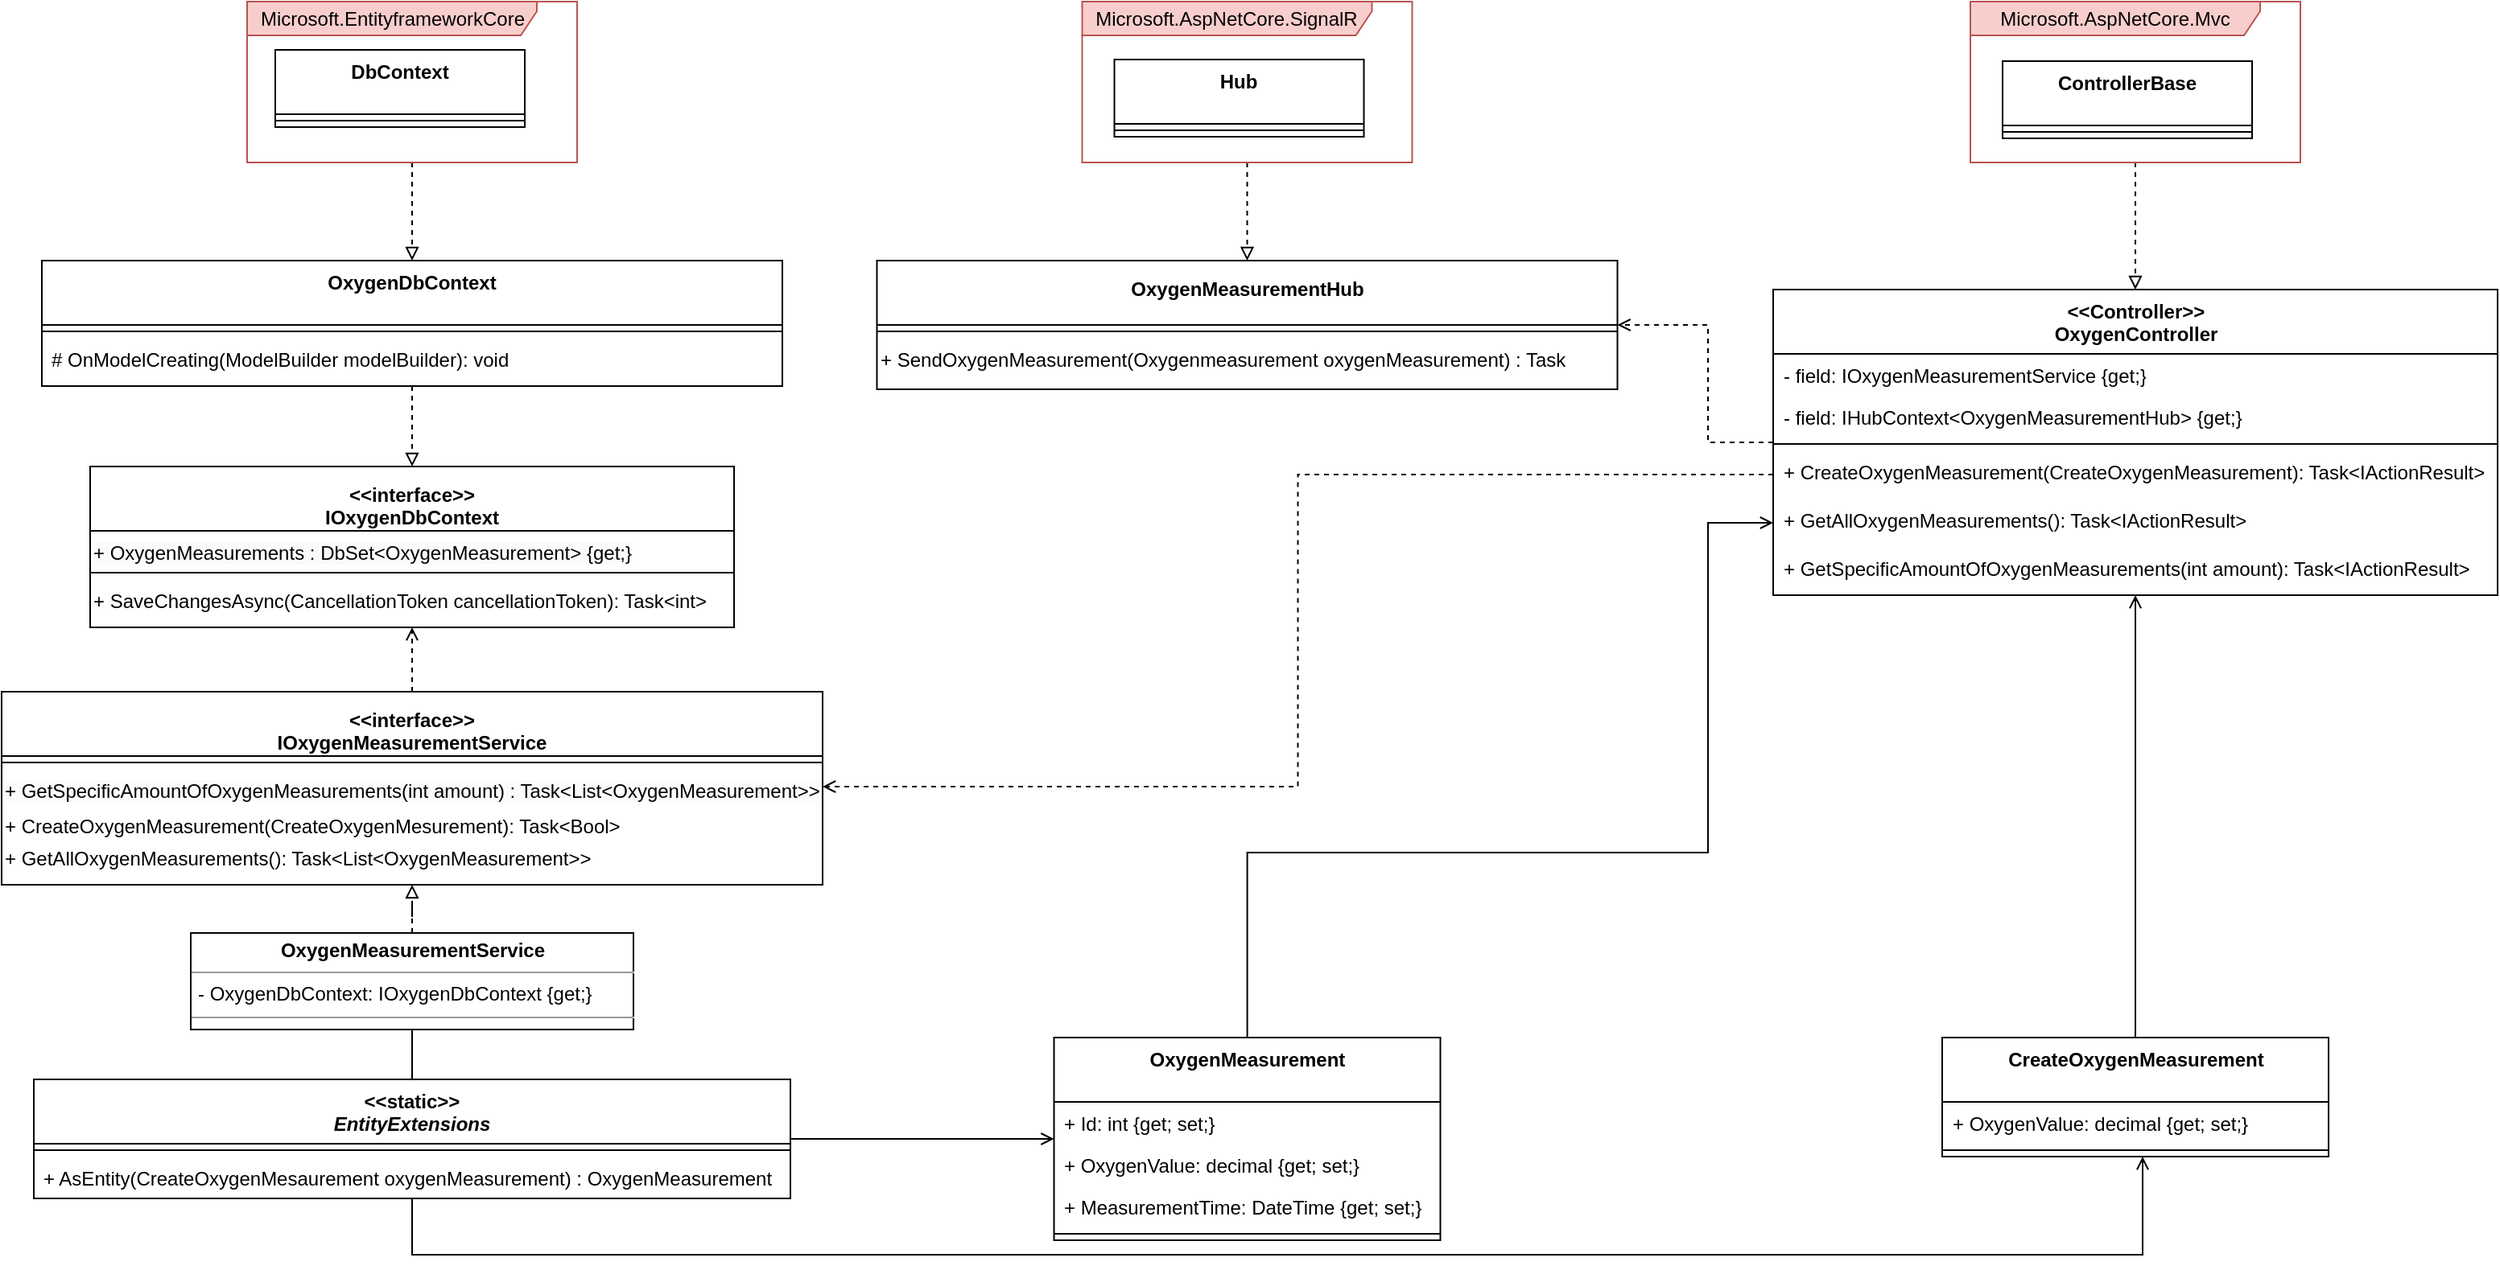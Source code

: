 <mxfile version="22.0.3" type="device">
  <diagram name="Page-1" id="fJVxzI8iRKAemqNQD49i">
    <mxGraphModel dx="2962" dy="1045" grid="1" gridSize="10" guides="1" tooltips="1" connect="1" arrows="1" fold="1" page="1" pageScale="1" pageWidth="1169" pageHeight="827" math="0" shadow="0">
      <root>
        <mxCell id="0" />
        <mxCell id="1" parent="0" />
        <mxCell id="b5Es8iXpx9d2ZQ4eDjge-59" style="edgeStyle=orthogonalEdgeStyle;rounded=0;orthogonalLoop=1;jettySize=auto;html=1;endArrow=open;endFill=0;dashed=1;" edge="1" parent="1" source="Vlqqf7VVa4PArzqjcvxS-1" target="b5Es8iXpx9d2ZQ4eDjge-16">
          <mxGeometry relative="1" as="geometry">
            <Array as="points">
              <mxPoint x="650" y="305" />
              <mxPoint x="650" y="232" />
            </Array>
          </mxGeometry>
        </mxCell>
        <mxCell id="Vlqqf7VVa4PArzqjcvxS-1" value="&amp;lt;&amp;lt;Controller&amp;gt;&amp;gt;&lt;br&gt;OxygenController" style="swimlane;fontStyle=1;align=center;verticalAlign=top;childLayout=stackLayout;horizontal=1;startSize=40;horizontalStack=0;resizeParent=1;resizeParentMax=0;resizeLast=0;collapsible=1;marginBottom=0;whiteSpace=wrap;html=1;" parent="1" vertex="1">
          <mxGeometry x="690.5" y="210" width="450" height="190" as="geometry" />
        </mxCell>
        <mxCell id="Vlqqf7VVa4PArzqjcvxS-2" value="- field:&amp;nbsp;IOxygenMeasurementService {get;}" style="text;strokeColor=none;fillColor=none;align=left;verticalAlign=top;spacingLeft=4;spacingRight=4;overflow=hidden;rotatable=0;points=[[0,0.5],[1,0.5]];portConstraint=eastwest;whiteSpace=wrap;html=1;" parent="Vlqqf7VVa4PArzqjcvxS-1" vertex="1">
          <mxGeometry y="40" width="450" height="26" as="geometry" />
        </mxCell>
        <mxCell id="Vlqqf7VVa4PArzqjcvxS-5" value="- field:&amp;nbsp;IHubContext&amp;lt;OxygenMeasurementHub&amp;gt; {get;}" style="text;strokeColor=none;fillColor=none;align=left;verticalAlign=top;spacingLeft=4;spacingRight=4;overflow=hidden;rotatable=0;points=[[0,0.5],[1,0.5]];portConstraint=eastwest;whiteSpace=wrap;html=1;" parent="Vlqqf7VVa4PArzqjcvxS-1" vertex="1">
          <mxGeometry y="66" width="450" height="26" as="geometry" />
        </mxCell>
        <mxCell id="Vlqqf7VVa4PArzqjcvxS-3" value="" style="line;strokeWidth=1;fillColor=none;align=left;verticalAlign=middle;spacingTop=-1;spacingLeft=3;spacingRight=3;rotatable=0;labelPosition=right;points=[];portConstraint=eastwest;strokeColor=inherit;" parent="Vlqqf7VVa4PArzqjcvxS-1" vertex="1">
          <mxGeometry y="92" width="450" height="8" as="geometry" />
        </mxCell>
        <mxCell id="Vlqqf7VVa4PArzqjcvxS-4" value="+&amp;nbsp;CreateOxygenMeasurement(CreateOxygenMeasurement)&lt;span style=&quot;background-color: initial;&quot;&gt;: Task&amp;lt;IActionResult&amp;gt;&lt;/span&gt;" style="text;strokeColor=none;fillColor=none;align=left;verticalAlign=top;spacingLeft=4;spacingRight=4;overflow=hidden;rotatable=0;points=[[0,0.5],[1,0.5]];portConstraint=eastwest;whiteSpace=wrap;html=1;" parent="Vlqqf7VVa4PArzqjcvxS-1" vertex="1">
          <mxGeometry y="100" width="450" height="30" as="geometry" />
        </mxCell>
        <mxCell id="Vlqqf7VVa4PArzqjcvxS-72" value="+&amp;nbsp;GetAllOxygenMeasurements()&lt;span style=&quot;border-color: var(--border-color); background-color: initial;&quot;&gt;: Task&amp;lt;IActionResult&amp;gt;&lt;/span&gt;" style="text;strokeColor=none;fillColor=none;align=left;verticalAlign=top;spacingLeft=4;spacingRight=4;overflow=hidden;rotatable=0;points=[[0,0.5],[1,0.5]];portConstraint=eastwest;whiteSpace=wrap;html=1;" parent="Vlqqf7VVa4PArzqjcvxS-1" vertex="1">
          <mxGeometry y="130" width="450" height="30" as="geometry" />
        </mxCell>
        <mxCell id="Vlqqf7VVa4PArzqjcvxS-73" value="+&amp;nbsp;GetSpecificAmountOfOxygenMeasurements(int amount): Task&amp;lt;IActionResult&amp;gt;" style="text;strokeColor=none;fillColor=none;align=left;verticalAlign=top;spacingLeft=4;spacingRight=4;overflow=hidden;rotatable=0;points=[[0,0.5],[1,0.5]];portConstraint=eastwest;whiteSpace=wrap;html=1;" parent="Vlqqf7VVa4PArzqjcvxS-1" vertex="1">
          <mxGeometry y="160" width="450" height="30" as="geometry" />
        </mxCell>
        <mxCell id="b5Es8iXpx9d2ZQ4eDjge-11" style="edgeStyle=orthogonalEdgeStyle;rounded=0;orthogonalLoop=1;jettySize=auto;html=1;dashed=1;endArrow=block;endFill=0;" edge="1" parent="1" source="Vlqqf7VVa4PArzqjcvxS-15" target="Vlqqf7VVa4PArzqjcvxS-24">
          <mxGeometry relative="1" as="geometry" />
        </mxCell>
        <mxCell id="Vlqqf7VVa4PArzqjcvxS-15" value="&lt;p style=&quot;margin:0px;margin-top:4px;text-align:center;&quot;&gt;&lt;b&gt;OxygenMeasurementService&lt;/b&gt;&lt;/p&gt;&lt;hr size=&quot;1&quot;&gt;&lt;p style=&quot;margin:0px;margin-left:4px;&quot;&gt;- OxygenDbContext: IOxygenDbContext {get;}&lt;/p&gt;&lt;hr size=&quot;1&quot;&gt;&lt;p style=&quot;margin:0px;margin-left:4px;&quot;&gt;&lt;br&gt;&lt;/p&gt;" style="verticalAlign=top;align=left;overflow=fill;fontSize=12;fontFamily=Helvetica;html=1;whiteSpace=wrap;" parent="1" vertex="1">
          <mxGeometry x="-292.5" y="610" width="275" height="60" as="geometry" />
        </mxCell>
        <mxCell id="b5Es8iXpx9d2ZQ4eDjge-55" style="edgeStyle=orthogonalEdgeStyle;rounded=0;orthogonalLoop=1;jettySize=auto;html=1;dashed=1;endArrow=open;endFill=0;" edge="1" parent="1" source="Vlqqf7VVa4PArzqjcvxS-24" target="Vlqqf7VVa4PArzqjcvxS-32">
          <mxGeometry relative="1" as="geometry" />
        </mxCell>
        <mxCell id="Vlqqf7VVa4PArzqjcvxS-24" value="&lt;p style=&quot;border-color: var(--border-color); margin: 4px 0px 0px;&quot;&gt;&amp;lt;&amp;lt;interface&amp;gt;&amp;gt;&lt;br style=&quot;border-color: var(--border-color);&quot;&gt;&lt;/p&gt;&lt;b style=&quot;border-color: var(--border-color);&quot;&gt;IOxygenMeasurementService&lt;br&gt;&lt;/b&gt;" style="swimlane;fontStyle=1;align=center;verticalAlign=top;childLayout=stackLayout;horizontal=1;startSize=40;horizontalStack=0;resizeParent=1;resizeParentMax=0;resizeLast=0;collapsible=1;marginBottom=0;whiteSpace=wrap;html=1;" parent="1" vertex="1">
          <mxGeometry x="-410" y="460" width="510" height="120" as="geometry" />
        </mxCell>
        <mxCell id="Vlqqf7VVa4PArzqjcvxS-27" value="" style="line;strokeWidth=1;fillColor=none;align=left;verticalAlign=middle;spacingTop=-1;spacingLeft=3;spacingRight=3;rotatable=0;labelPosition=right;points=[];portConstraint=eastwest;strokeColor=inherit;" parent="Vlqqf7VVa4PArzqjcvxS-24" vertex="1">
          <mxGeometry y="40" width="510" height="8" as="geometry" />
        </mxCell>
        <mxCell id="Vlqqf7VVa4PArzqjcvxS-20" value="&lt;span style=&quot;color: rgb(0, 0, 0); font-family: Helvetica; font-size: 12px; font-style: normal; font-variant-ligatures: normal; font-variant-caps: normal; font-weight: 400; letter-spacing: normal; orphans: 2; text-align: left; text-indent: 0px; text-transform: none; widows: 2; word-spacing: 0px; -webkit-text-stroke-width: 0px; background-color: rgb(251, 251, 251); text-decoration-thickness: initial; text-decoration-style: initial; text-decoration-color: initial; float: none; display: inline !important;&quot;&gt;+ GetSpecificAmountOfOxygenMeasurements(int amount) : Task&amp;lt;List&amp;lt;OxygenMeasurement&amp;gt;&amp;gt;&lt;br&gt;&lt;/span&gt;" style="text;whiteSpace=wrap;html=1;" parent="Vlqqf7VVa4PArzqjcvxS-24" vertex="1">
          <mxGeometry y="48" width="510" height="22" as="geometry" />
        </mxCell>
        <mxCell id="Vlqqf7VVa4PArzqjcvxS-31" value="+ CreateOxygenMeasurement(CreateOxygenMesurement): Task&amp;lt;Bool&amp;gt;" style="text;whiteSpace=wrap;html=1;" parent="Vlqqf7VVa4PArzqjcvxS-24" vertex="1">
          <mxGeometry y="70" width="510" height="20" as="geometry" />
        </mxCell>
        <mxCell id="Vlqqf7VVa4PArzqjcvxS-19" value="+ GetAllOxygenMeasurements(): Task&amp;lt;List&amp;lt;OxygenMeasurement&amp;gt;&amp;gt;" style="text;whiteSpace=wrap;html=1;" parent="Vlqqf7VVa4PArzqjcvxS-24" vertex="1">
          <mxGeometry y="90" width="510" height="30" as="geometry" />
        </mxCell>
        <mxCell id="Vlqqf7VVa4PArzqjcvxS-32" value="&lt;p style=&quot;border-color: var(--border-color); margin: 4px 0px 0px;&quot;&gt;&amp;lt;&amp;lt;interface&amp;gt;&amp;gt;&lt;br style=&quot;border-color: var(--border-color);&quot;&gt;&lt;/p&gt;&lt;b style=&quot;border-color: var(--border-color);&quot;&gt;IOxygenDbContext&lt;br&gt;&lt;/b&gt;" style="swimlane;fontStyle=1;align=center;verticalAlign=top;childLayout=stackLayout;horizontal=1;startSize=40;horizontalStack=0;resizeParent=1;resizeParentMax=0;resizeLast=0;collapsible=1;marginBottom=0;whiteSpace=wrap;html=1;" parent="1" vertex="1">
          <mxGeometry x="-355" y="320" width="400" height="100" as="geometry" />
        </mxCell>
        <mxCell id="Vlqqf7VVa4PArzqjcvxS-34" value="&lt;span style=&quot;color: rgb(0, 0, 0); font-family: Helvetica; font-size: 12px; font-style: normal; font-variant-ligatures: normal; font-variant-caps: normal; font-weight: 400; letter-spacing: normal; orphans: 2; text-align: left; text-indent: 0px; text-transform: none; widows: 2; word-spacing: 0px; -webkit-text-stroke-width: 0px; background-color: rgb(251, 251, 251); text-decoration-thickness: initial; text-decoration-style: initial; text-decoration-color: initial; float: none; display: inline !important;&quot;&gt;+ OxygenMeasurements : DbSet&amp;lt;OxygenMeasurement&amp;gt; {get;}&lt;br&gt;&lt;/span&gt;" style="text;whiteSpace=wrap;html=1;" parent="Vlqqf7VVa4PArzqjcvxS-32" vertex="1">
          <mxGeometry y="40" width="400" height="22" as="geometry" />
        </mxCell>
        <mxCell id="Vlqqf7VVa4PArzqjcvxS-33" value="" style="line;strokeWidth=1;fillColor=none;align=left;verticalAlign=middle;spacingTop=-1;spacingLeft=3;spacingRight=3;rotatable=0;labelPosition=right;points=[];portConstraint=eastwest;strokeColor=inherit;" parent="Vlqqf7VVa4PArzqjcvxS-32" vertex="1">
          <mxGeometry y="62" width="400" height="8" as="geometry" />
        </mxCell>
        <mxCell id="Vlqqf7VVa4PArzqjcvxS-35" value="+ SaveChangesAsync(CancellationToken cancellationToken): Task&amp;lt;int&amp;gt;" style="text;whiteSpace=wrap;html=1;" parent="Vlqqf7VVa4PArzqjcvxS-32" vertex="1">
          <mxGeometry y="70" width="400" height="30" as="geometry" />
        </mxCell>
        <mxCell id="b5Es8iXpx9d2ZQ4eDjge-10" style="edgeStyle=orthogonalEdgeStyle;rounded=0;orthogonalLoop=1;jettySize=auto;html=1;endArrow=block;endFill=0;dashed=1;" edge="1" parent="1" source="Vlqqf7VVa4PArzqjcvxS-37" target="Vlqqf7VVa4PArzqjcvxS-32">
          <mxGeometry relative="1" as="geometry" />
        </mxCell>
        <mxCell id="Vlqqf7VVa4PArzqjcvxS-37" value="OxygenDbContext" style="swimlane;fontStyle=1;align=center;verticalAlign=top;childLayout=stackLayout;horizontal=1;startSize=40;horizontalStack=0;resizeParent=1;resizeParentMax=0;resizeLast=0;collapsible=1;marginBottom=0;whiteSpace=wrap;html=1;" parent="1" vertex="1">
          <mxGeometry x="-385" y="192" width="460" height="78" as="geometry" />
        </mxCell>
        <mxCell id="Vlqqf7VVa4PArzqjcvxS-40" value="" style="line;strokeWidth=1;fillColor=none;align=left;verticalAlign=middle;spacingTop=-1;spacingLeft=3;spacingRight=3;rotatable=0;labelPosition=right;points=[];portConstraint=eastwest;strokeColor=inherit;" parent="Vlqqf7VVa4PArzqjcvxS-37" vertex="1">
          <mxGeometry y="40" width="460" height="8" as="geometry" />
        </mxCell>
        <mxCell id="Vlqqf7VVa4PArzqjcvxS-41" value="# OnModelCreating(ModelBuilder modelBuilder)&lt;span style=&quot;background-color: initial;&quot;&gt;: void&lt;/span&gt;" style="text;strokeColor=none;fillColor=none;align=left;verticalAlign=top;spacingLeft=4;spacingRight=4;overflow=hidden;rotatable=0;points=[[0,0.5],[1,0.5]];portConstraint=eastwest;whiteSpace=wrap;html=1;" parent="Vlqqf7VVa4PArzqjcvxS-37" vertex="1">
          <mxGeometry y="48" width="460" height="30" as="geometry" />
        </mxCell>
        <mxCell id="Vlqqf7VVa4PArzqjcvxS-45" value="DbContext" style="swimlane;fontStyle=1;align=center;verticalAlign=top;childLayout=stackLayout;horizontal=1;startSize=40;horizontalStack=0;resizeParent=1;resizeParentMax=0;resizeLast=0;collapsible=1;marginBottom=0;whiteSpace=wrap;html=1;" parent="1" vertex="1">
          <mxGeometry x="-240" y="61" width="155" height="48" as="geometry" />
        </mxCell>
        <mxCell id="Vlqqf7VVa4PArzqjcvxS-48" value="" style="line;strokeWidth=1;fillColor=none;align=left;verticalAlign=middle;spacingTop=-1;spacingLeft=3;spacingRight=3;rotatable=0;labelPosition=right;points=[];portConstraint=eastwest;strokeColor=inherit;" parent="Vlqqf7VVa4PArzqjcvxS-45" vertex="1">
          <mxGeometry y="40" width="155" height="8" as="geometry" />
        </mxCell>
        <mxCell id="b5Es8iXpx9d2ZQ4eDjge-36" style="edgeStyle=orthogonalEdgeStyle;rounded=0;orthogonalLoop=1;jettySize=auto;html=1;endArrow=none;endFill=0;" edge="1" parent="1" source="Vlqqf7VVa4PArzqjcvxS-74">
          <mxGeometry relative="1" as="geometry">
            <mxPoint x="-155" y="670" as="targetPoint" />
          </mxGeometry>
        </mxCell>
        <mxCell id="b5Es8iXpx9d2ZQ4eDjge-68" style="edgeStyle=orthogonalEdgeStyle;rounded=0;orthogonalLoop=1;jettySize=auto;html=1;endArrow=open;endFill=0;" edge="1" parent="1" source="Vlqqf7VVa4PArzqjcvxS-74" target="b5Es8iXpx9d2ZQ4eDjge-37">
          <mxGeometry relative="1" as="geometry" />
        </mxCell>
        <mxCell id="Vlqqf7VVa4PArzqjcvxS-74" value="&amp;lt;&amp;lt;static&amp;gt;&amp;gt;&lt;br&gt;&lt;i&gt;EntityExtensions&lt;/i&gt;" style="swimlane;fontStyle=1;align=center;verticalAlign=top;childLayout=stackLayout;horizontal=1;startSize=40;horizontalStack=0;resizeParent=1;resizeParentMax=0;resizeLast=0;collapsible=1;marginBottom=0;whiteSpace=wrap;html=1;" parent="1" vertex="1">
          <mxGeometry x="-390" y="701" width="470" height="74" as="geometry" />
        </mxCell>
        <mxCell id="Vlqqf7VVa4PArzqjcvxS-78" value="" style="line;strokeWidth=1;fillColor=none;align=left;verticalAlign=middle;spacingTop=-1;spacingLeft=3;spacingRight=3;rotatable=0;labelPosition=right;points=[];portConstraint=eastwest;strokeColor=inherit;" parent="Vlqqf7VVa4PArzqjcvxS-74" vertex="1">
          <mxGeometry y="40" width="470" height="8" as="geometry" />
        </mxCell>
        <mxCell id="Vlqqf7VVa4PArzqjcvxS-76" value="+ AsEntity(CreateOxygenMesaurement oxygenMeasurement) : OxygenMeasurement" style="text;strokeColor=none;fillColor=none;align=left;verticalAlign=top;spacingLeft=4;spacingRight=4;overflow=hidden;rotatable=0;points=[[0,0.5],[1,0.5]];portConstraint=eastwest;whiteSpace=wrap;html=1;" parent="Vlqqf7VVa4PArzqjcvxS-74" vertex="1">
          <mxGeometry y="48" width="470" height="26" as="geometry" />
        </mxCell>
        <mxCell id="Vlqqf7VVa4PArzqjcvxS-83" value="Hub" style="swimlane;fontStyle=1;align=center;verticalAlign=top;childLayout=stackLayout;horizontal=1;startSize=40;horizontalStack=0;resizeParent=1;resizeParentMax=0;resizeLast=0;collapsible=1;marginBottom=0;whiteSpace=wrap;html=1;" parent="1" vertex="1">
          <mxGeometry x="281.25" y="67" width="155" height="48" as="geometry" />
        </mxCell>
        <mxCell id="Vlqqf7VVa4PArzqjcvxS-84" value="" style="line;strokeWidth=1;fillColor=none;align=left;verticalAlign=middle;spacingTop=-1;spacingLeft=3;spacingRight=3;rotatable=0;labelPosition=right;points=[];portConstraint=eastwest;strokeColor=inherit;" parent="Vlqqf7VVa4PArzqjcvxS-83" vertex="1">
          <mxGeometry y="40" width="155" height="8" as="geometry" />
        </mxCell>
        <mxCell id="b5Es8iXpx9d2ZQ4eDjge-9" style="edgeStyle=orthogonalEdgeStyle;rounded=0;orthogonalLoop=1;jettySize=auto;html=1;dashed=1;endArrow=block;endFill=0;" edge="1" parent="1" source="b5Es8iXpx9d2ZQ4eDjge-3" target="Vlqqf7VVa4PArzqjcvxS-37">
          <mxGeometry relative="1" as="geometry" />
        </mxCell>
        <mxCell id="b5Es8iXpx9d2ZQ4eDjge-3" value="Microsoft.EntityframeworkCore" style="shape=umlFrame;whiteSpace=wrap;html=1;width=180;height=21;fillColor=#f8cecc;strokeColor=#b85450;" vertex="1" parent="1">
          <mxGeometry x="-257.5" y="31" width="205" height="100" as="geometry" />
        </mxCell>
        <mxCell id="b5Es8iXpx9d2ZQ4eDjge-14" style="edgeStyle=orthogonalEdgeStyle;rounded=0;orthogonalLoop=1;jettySize=auto;html=1;entryX=0.5;entryY=0;entryDx=0;entryDy=0;endArrow=block;endFill=0;dashed=1;" edge="1" parent="1" source="b5Es8iXpx9d2ZQ4eDjge-12" target="b5Es8iXpx9d2ZQ4eDjge-16">
          <mxGeometry relative="1" as="geometry">
            <mxPoint x="363.75" y="241" as="targetPoint" />
          </mxGeometry>
        </mxCell>
        <mxCell id="b5Es8iXpx9d2ZQ4eDjge-12" value="Microsoft.AspNetCore.SignalR" style="shape=umlFrame;whiteSpace=wrap;html=1;width=180;height=21;fillColor=#f8cecc;strokeColor=#b85450;" vertex="1" parent="1">
          <mxGeometry x="261.25" y="31" width="205" height="100" as="geometry" />
        </mxCell>
        <mxCell id="b5Es8iXpx9d2ZQ4eDjge-16" value="&lt;p style=&quot;border-color: var(--border-color); margin: 4px 0px 0px;&quot;&gt;&lt;/p&gt;&lt;b style=&quot;border-color: var(--border-color);&quot;&gt;OxygenMeasurementHub&lt;br&gt;&lt;/b&gt;" style="swimlane;fontStyle=1;align=center;verticalAlign=top;childLayout=stackLayout;horizontal=1;startSize=40;horizontalStack=0;resizeParent=1;resizeParentMax=0;resizeLast=0;collapsible=1;marginBottom=0;whiteSpace=wrap;html=1;" vertex="1" parent="1">
          <mxGeometry x="133.75" y="192" width="460" height="80" as="geometry" />
        </mxCell>
        <mxCell id="b5Es8iXpx9d2ZQ4eDjge-17" value="" style="line;strokeWidth=1;fillColor=none;align=left;verticalAlign=middle;spacingTop=-1;spacingLeft=3;spacingRight=3;rotatable=0;labelPosition=right;points=[];portConstraint=eastwest;strokeColor=inherit;" vertex="1" parent="b5Es8iXpx9d2ZQ4eDjge-16">
          <mxGeometry y="40" width="460" height="8" as="geometry" />
        </mxCell>
        <mxCell id="b5Es8iXpx9d2ZQ4eDjge-19" value="+ SendOxygenMeasurement(Oxygenmeasurement oxygenMeasurement) : Task" style="text;whiteSpace=wrap;html=1;" vertex="1" parent="b5Es8iXpx9d2ZQ4eDjge-16">
          <mxGeometry y="48" width="460" height="32" as="geometry" />
        </mxCell>
        <mxCell id="b5Es8iXpx9d2ZQ4eDjge-21" value="ControllerBase" style="swimlane;fontStyle=1;align=center;verticalAlign=top;childLayout=stackLayout;horizontal=1;startSize=40;horizontalStack=0;resizeParent=1;resizeParentMax=0;resizeLast=0;collapsible=1;marginBottom=0;whiteSpace=wrap;html=1;" vertex="1" parent="1">
          <mxGeometry x="833" y="68" width="155" height="48" as="geometry" />
        </mxCell>
        <mxCell id="b5Es8iXpx9d2ZQ4eDjge-22" value="" style="line;strokeWidth=1;fillColor=none;align=left;verticalAlign=middle;spacingTop=-1;spacingLeft=3;spacingRight=3;rotatable=0;labelPosition=right;points=[];portConstraint=eastwest;strokeColor=inherit;" vertex="1" parent="b5Es8iXpx9d2ZQ4eDjge-21">
          <mxGeometry y="40" width="155" height="8" as="geometry" />
        </mxCell>
        <mxCell id="b5Es8iXpx9d2ZQ4eDjge-24" style="edgeStyle=orthogonalEdgeStyle;rounded=0;orthogonalLoop=1;jettySize=auto;html=1;dashed=1;endArrow=block;endFill=0;" edge="1" parent="1" source="b5Es8iXpx9d2ZQ4eDjge-23" target="Vlqqf7VVa4PArzqjcvxS-1">
          <mxGeometry relative="1" as="geometry" />
        </mxCell>
        <mxCell id="b5Es8iXpx9d2ZQ4eDjge-23" value="Microsoft.AspNetCore.Mvc" style="shape=umlFrame;whiteSpace=wrap;html=1;width=180;height=21;fillColor=#f8cecc;strokeColor=#b85450;" vertex="1" parent="1">
          <mxGeometry x="813" y="31" width="205" height="100" as="geometry" />
        </mxCell>
        <mxCell id="b5Es8iXpx9d2ZQ4eDjge-72" style="edgeStyle=orthogonalEdgeStyle;rounded=0;orthogonalLoop=1;jettySize=auto;html=1;entryX=0;entryY=0.5;entryDx=0;entryDy=0;endArrow=open;endFill=0;" edge="1" parent="1" source="b5Es8iXpx9d2ZQ4eDjge-37" target="Vlqqf7VVa4PArzqjcvxS-72">
          <mxGeometry relative="1" as="geometry">
            <Array as="points">
              <mxPoint x="364" y="560" />
              <mxPoint x="650" y="560" />
              <mxPoint x="650" y="355" />
            </Array>
          </mxGeometry>
        </mxCell>
        <mxCell id="b5Es8iXpx9d2ZQ4eDjge-37" value="OxygenMeasurement" style="swimlane;fontStyle=1;align=center;verticalAlign=top;childLayout=stackLayout;horizontal=1;startSize=40;horizontalStack=0;resizeParent=1;resizeParentMax=0;resizeLast=0;collapsible=1;marginBottom=0;whiteSpace=wrap;html=1;" vertex="1" parent="1">
          <mxGeometry x="243.75" y="675" width="240" height="126" as="geometry" />
        </mxCell>
        <mxCell id="b5Es8iXpx9d2ZQ4eDjge-38" value="+ Id:&amp;nbsp;int {get; set;}" style="text;strokeColor=none;fillColor=none;align=left;verticalAlign=top;spacingLeft=4;spacingRight=4;overflow=hidden;rotatable=0;points=[[0,0.5],[1,0.5]];portConstraint=eastwest;whiteSpace=wrap;html=1;" vertex="1" parent="b5Es8iXpx9d2ZQ4eDjge-37">
          <mxGeometry y="40" width="240" height="26" as="geometry" />
        </mxCell>
        <mxCell id="b5Es8iXpx9d2ZQ4eDjge-39" value="+ OxygenValue:&amp;nbsp;decimal {get; set;}" style="text;strokeColor=none;fillColor=none;align=left;verticalAlign=top;spacingLeft=4;spacingRight=4;overflow=hidden;rotatable=0;points=[[0,0.5],[1,0.5]];portConstraint=eastwest;whiteSpace=wrap;html=1;" vertex="1" parent="b5Es8iXpx9d2ZQ4eDjge-37">
          <mxGeometry y="66" width="240" height="26" as="geometry" />
        </mxCell>
        <mxCell id="b5Es8iXpx9d2ZQ4eDjge-40" value="+ MeasurementTime:&amp;nbsp;DateTime {get; set;}" style="text;strokeColor=none;fillColor=none;align=left;verticalAlign=top;spacingLeft=4;spacingRight=4;overflow=hidden;rotatable=0;points=[[0,0.5],[1,0.5]];portConstraint=eastwest;whiteSpace=wrap;html=1;" vertex="1" parent="b5Es8iXpx9d2ZQ4eDjge-37">
          <mxGeometry y="92" width="240" height="26" as="geometry" />
        </mxCell>
        <mxCell id="b5Es8iXpx9d2ZQ4eDjge-41" value="" style="line;strokeWidth=1;fillColor=none;align=left;verticalAlign=middle;spacingTop=-1;spacingLeft=3;spacingRight=3;rotatable=0;labelPosition=right;points=[];portConstraint=eastwest;strokeColor=inherit;" vertex="1" parent="b5Es8iXpx9d2ZQ4eDjge-37">
          <mxGeometry y="118" width="240" height="8" as="geometry" />
        </mxCell>
        <mxCell id="b5Es8iXpx9d2ZQ4eDjge-67" style="edgeStyle=orthogonalEdgeStyle;rounded=0;orthogonalLoop=1;jettySize=auto;html=1;endArrow=none;endFill=0;startArrow=open;startFill=0;" edge="1" parent="1" source="b5Es8iXpx9d2ZQ4eDjge-42" target="Vlqqf7VVa4PArzqjcvxS-74">
          <mxGeometry relative="1" as="geometry">
            <Array as="points">
              <mxPoint x="920" y="810" />
              <mxPoint x="-155" y="810" />
            </Array>
          </mxGeometry>
        </mxCell>
        <mxCell id="b5Es8iXpx9d2ZQ4eDjge-42" value="CreateOxygenMeasurement" style="swimlane;fontStyle=1;align=center;verticalAlign=top;childLayout=stackLayout;horizontal=1;startSize=40;horizontalStack=0;resizeParent=1;resizeParentMax=0;resizeLast=0;collapsible=1;marginBottom=0;whiteSpace=wrap;html=1;" vertex="1" parent="1">
          <mxGeometry x="795.5" y="675" width="240" height="74" as="geometry" />
        </mxCell>
        <mxCell id="b5Es8iXpx9d2ZQ4eDjge-43" value="+ OxygenValue:&amp;nbsp;decimal {get; set;}" style="text;strokeColor=none;fillColor=none;align=left;verticalAlign=top;spacingLeft=4;spacingRight=4;overflow=hidden;rotatable=0;points=[[0,0.5],[1,0.5]];portConstraint=eastwest;whiteSpace=wrap;html=1;" vertex="1" parent="b5Es8iXpx9d2ZQ4eDjge-42">
          <mxGeometry y="40" width="240" height="26" as="geometry" />
        </mxCell>
        <mxCell id="b5Es8iXpx9d2ZQ4eDjge-44" value="" style="line;strokeWidth=1;fillColor=none;align=left;verticalAlign=middle;spacingTop=-1;spacingLeft=3;spacingRight=3;rotatable=0;labelPosition=right;points=[];portConstraint=eastwest;strokeColor=inherit;" vertex="1" parent="b5Es8iXpx9d2ZQ4eDjge-42">
          <mxGeometry y="66" width="240" height="8" as="geometry" />
        </mxCell>
        <mxCell id="b5Es8iXpx9d2ZQ4eDjge-48" style="edgeStyle=orthogonalEdgeStyle;rounded=0;orthogonalLoop=1;jettySize=auto;html=1;endArrow=open;endFill=0;" edge="1" parent="1" source="b5Es8iXpx9d2ZQ4eDjge-42" target="Vlqqf7VVa4PArzqjcvxS-1">
          <mxGeometry relative="1" as="geometry">
            <mxPoint x="915.026" y="570" as="sourcePoint" />
          </mxGeometry>
        </mxCell>
        <mxCell id="b5Es8iXpx9d2ZQ4eDjge-58" style="edgeStyle=orthogonalEdgeStyle;rounded=0;orthogonalLoop=1;jettySize=auto;html=1;endArrow=open;endFill=0;dashed=1;entryX=1;entryY=0.5;entryDx=0;entryDy=0;" edge="1" parent="1" source="Vlqqf7VVa4PArzqjcvxS-4" target="Vlqqf7VVa4PArzqjcvxS-20">
          <mxGeometry relative="1" as="geometry" />
        </mxCell>
      </root>
    </mxGraphModel>
  </diagram>
</mxfile>
